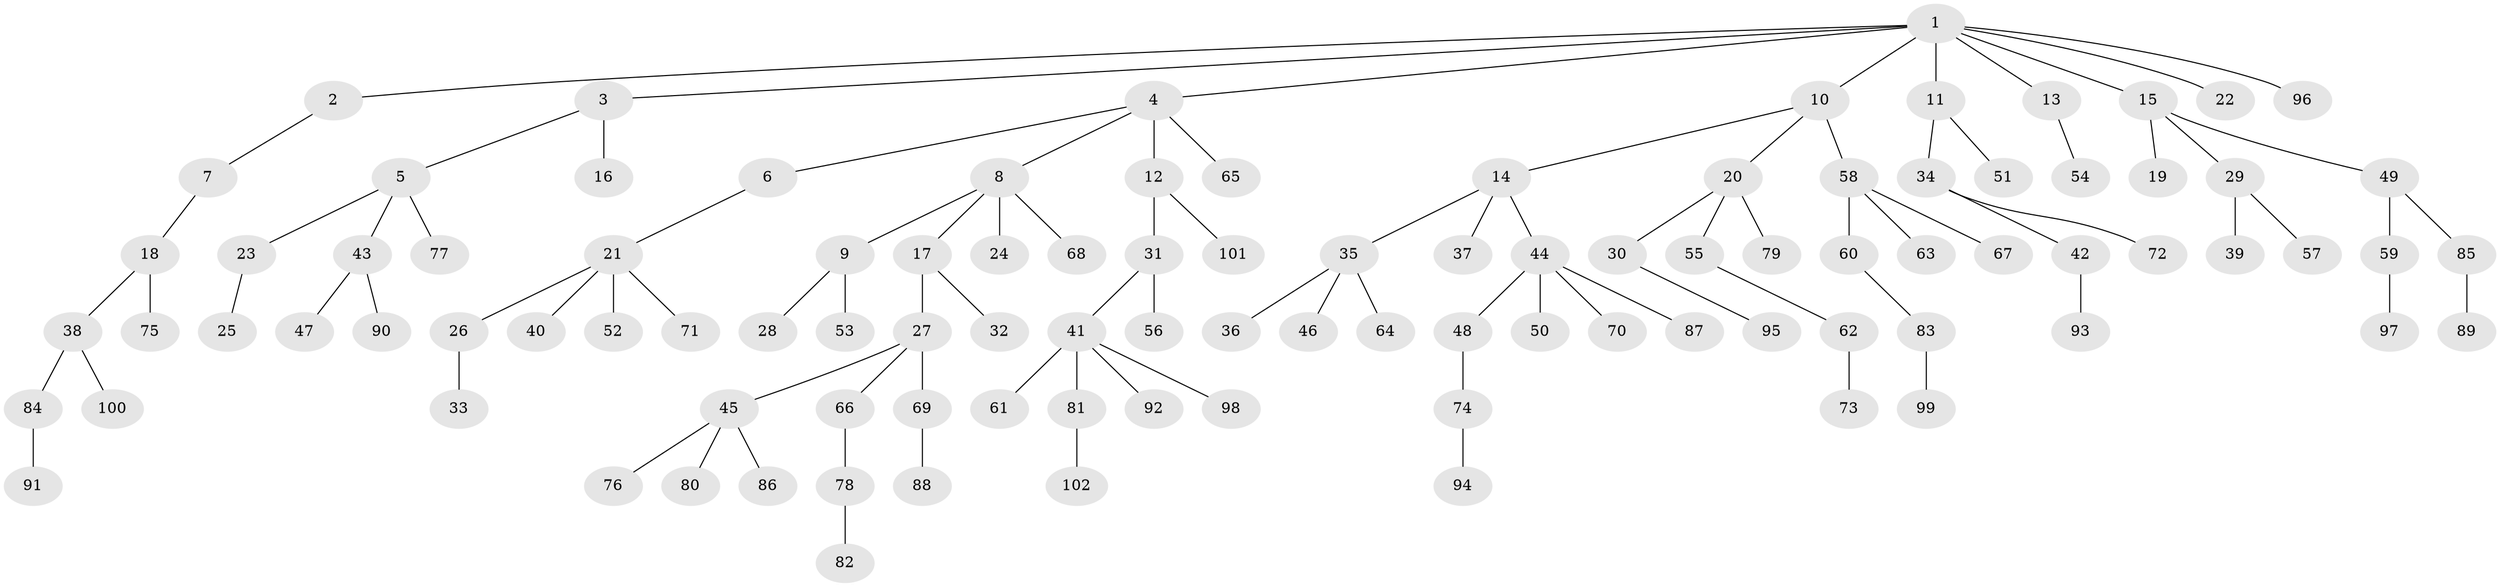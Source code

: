 // coarse degree distribution, {1: 0.6065573770491803, 4: 0.08196721311475409, 5: 0.03278688524590164, 2: 0.2459016393442623, 20: 0.01639344262295082, 3: 0.01639344262295082}
// Generated by graph-tools (version 1.1) at 2025/56/03/04/25 21:56:03]
// undirected, 102 vertices, 101 edges
graph export_dot {
graph [start="1"]
  node [color=gray90,style=filled];
  1;
  2;
  3;
  4;
  5;
  6;
  7;
  8;
  9;
  10;
  11;
  12;
  13;
  14;
  15;
  16;
  17;
  18;
  19;
  20;
  21;
  22;
  23;
  24;
  25;
  26;
  27;
  28;
  29;
  30;
  31;
  32;
  33;
  34;
  35;
  36;
  37;
  38;
  39;
  40;
  41;
  42;
  43;
  44;
  45;
  46;
  47;
  48;
  49;
  50;
  51;
  52;
  53;
  54;
  55;
  56;
  57;
  58;
  59;
  60;
  61;
  62;
  63;
  64;
  65;
  66;
  67;
  68;
  69;
  70;
  71;
  72;
  73;
  74;
  75;
  76;
  77;
  78;
  79;
  80;
  81;
  82;
  83;
  84;
  85;
  86;
  87;
  88;
  89;
  90;
  91;
  92;
  93;
  94;
  95;
  96;
  97;
  98;
  99;
  100;
  101;
  102;
  1 -- 2;
  1 -- 3;
  1 -- 4;
  1 -- 10;
  1 -- 11;
  1 -- 13;
  1 -- 15;
  1 -- 22;
  1 -- 96;
  2 -- 7;
  3 -- 5;
  3 -- 16;
  4 -- 6;
  4 -- 8;
  4 -- 12;
  4 -- 65;
  5 -- 23;
  5 -- 43;
  5 -- 77;
  6 -- 21;
  7 -- 18;
  8 -- 9;
  8 -- 17;
  8 -- 24;
  8 -- 68;
  9 -- 28;
  9 -- 53;
  10 -- 14;
  10 -- 20;
  10 -- 58;
  11 -- 34;
  11 -- 51;
  12 -- 31;
  12 -- 101;
  13 -- 54;
  14 -- 35;
  14 -- 37;
  14 -- 44;
  15 -- 19;
  15 -- 29;
  15 -- 49;
  17 -- 27;
  17 -- 32;
  18 -- 38;
  18 -- 75;
  20 -- 30;
  20 -- 55;
  20 -- 79;
  21 -- 26;
  21 -- 40;
  21 -- 52;
  21 -- 71;
  23 -- 25;
  26 -- 33;
  27 -- 45;
  27 -- 66;
  27 -- 69;
  29 -- 39;
  29 -- 57;
  30 -- 95;
  31 -- 41;
  31 -- 56;
  34 -- 42;
  34 -- 72;
  35 -- 36;
  35 -- 46;
  35 -- 64;
  38 -- 84;
  38 -- 100;
  41 -- 61;
  41 -- 81;
  41 -- 92;
  41 -- 98;
  42 -- 93;
  43 -- 47;
  43 -- 90;
  44 -- 48;
  44 -- 50;
  44 -- 70;
  44 -- 87;
  45 -- 76;
  45 -- 80;
  45 -- 86;
  48 -- 74;
  49 -- 59;
  49 -- 85;
  55 -- 62;
  58 -- 60;
  58 -- 63;
  58 -- 67;
  59 -- 97;
  60 -- 83;
  62 -- 73;
  66 -- 78;
  69 -- 88;
  74 -- 94;
  78 -- 82;
  81 -- 102;
  83 -- 99;
  84 -- 91;
  85 -- 89;
}
